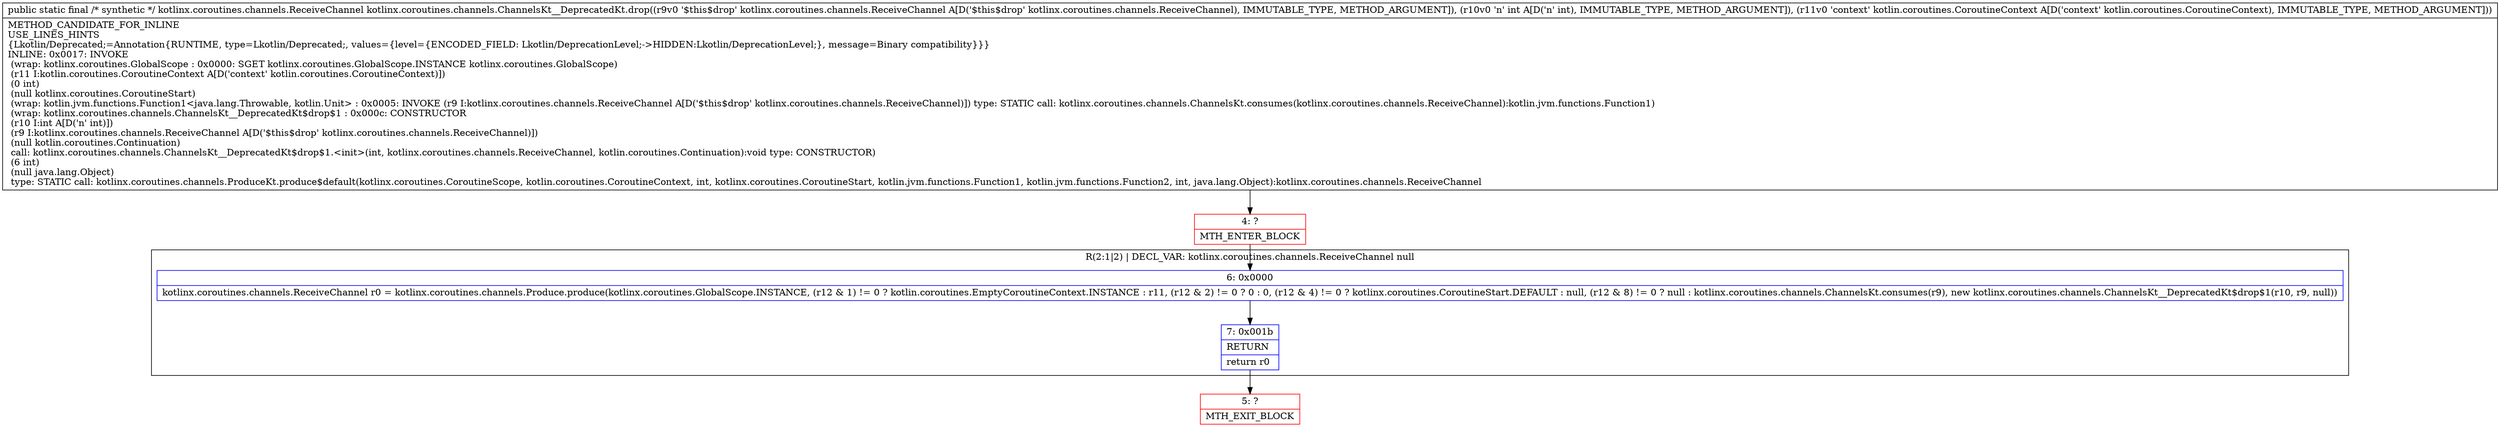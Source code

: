 digraph "CFG forkotlinx.coroutines.channels.ChannelsKt__DeprecatedKt.drop(Lkotlinx\/coroutines\/channels\/ReceiveChannel;ILkotlin\/coroutines\/CoroutineContext;)Lkotlinx\/coroutines\/channels\/ReceiveChannel;" {
subgraph cluster_Region_777839302 {
label = "R(2:1|2) | DECL_VAR: kotlinx.coroutines.channels.ReceiveChannel null\l";
node [shape=record,color=blue];
Node_6 [shape=record,label="{6\:\ 0x0000|kotlinx.coroutines.channels.ReceiveChannel r0 = kotlinx.coroutines.channels.Produce.produce(kotlinx.coroutines.GlobalScope.INSTANCE, (r12 & 1) != 0 ? kotlin.coroutines.EmptyCoroutineContext.INSTANCE : r11, (r12 & 2) != 0 ? 0 : 0, (r12 & 4) != 0 ? kotlinx.coroutines.CoroutineStart.DEFAULT : null, (r12 & 8) != 0 ? null : kotlinx.coroutines.channels.ChannelsKt.consumes(r9), new kotlinx.coroutines.channels.ChannelsKt__DeprecatedKt$drop$1(r10, r9, null))\l}"];
Node_7 [shape=record,label="{7\:\ 0x001b|RETURN\l|return r0\l}"];
}
Node_4 [shape=record,color=red,label="{4\:\ ?|MTH_ENTER_BLOCK\l}"];
Node_5 [shape=record,color=red,label="{5\:\ ?|MTH_EXIT_BLOCK\l}"];
MethodNode[shape=record,label="{public static final \/* synthetic *\/ kotlinx.coroutines.channels.ReceiveChannel kotlinx.coroutines.channels.ChannelsKt__DeprecatedKt.drop((r9v0 '$this$drop' kotlinx.coroutines.channels.ReceiveChannel A[D('$this$drop' kotlinx.coroutines.channels.ReceiveChannel), IMMUTABLE_TYPE, METHOD_ARGUMENT]), (r10v0 'n' int A[D('n' int), IMMUTABLE_TYPE, METHOD_ARGUMENT]), (r11v0 'context' kotlin.coroutines.CoroutineContext A[D('context' kotlin.coroutines.CoroutineContext), IMMUTABLE_TYPE, METHOD_ARGUMENT]))  | METHOD_CANDIDATE_FOR_INLINE\lUSE_LINES_HINTS\l\{Lkotlin\/Deprecated;=Annotation\{RUNTIME, type=Lkotlin\/Deprecated;, values=\{level=\{ENCODED_FIELD: Lkotlin\/DeprecationLevel;\-\>HIDDEN:Lkotlin\/DeprecationLevel;\}, message=Binary compatibility\}\}\}\lINLINE: 0x0017: INVOKE  \l  (wrap: kotlinx.coroutines.GlobalScope : 0x0000: SGET   kotlinx.coroutines.GlobalScope.INSTANCE kotlinx.coroutines.GlobalScope)\l  (r11 I:kotlin.coroutines.CoroutineContext A[D('context' kotlin.coroutines.CoroutineContext)])\l  (0 int)\l  (null kotlinx.coroutines.CoroutineStart)\l  (wrap: kotlin.jvm.functions.Function1\<java.lang.Throwable, kotlin.Unit\> : 0x0005: INVOKE  (r9 I:kotlinx.coroutines.channels.ReceiveChannel A[D('$this$drop' kotlinx.coroutines.channels.ReceiveChannel)]) type: STATIC call: kotlinx.coroutines.channels.ChannelsKt.consumes(kotlinx.coroutines.channels.ReceiveChannel):kotlin.jvm.functions.Function1)\l  (wrap: kotlinx.coroutines.channels.ChannelsKt__DeprecatedKt$drop$1 : 0x000c: CONSTRUCTOR  \l  (r10 I:int A[D('n' int)])\l  (r9 I:kotlinx.coroutines.channels.ReceiveChannel A[D('$this$drop' kotlinx.coroutines.channels.ReceiveChannel)])\l  (null kotlin.coroutines.Continuation)\l call: kotlinx.coroutines.channels.ChannelsKt__DeprecatedKt$drop$1.\<init\>(int, kotlinx.coroutines.channels.ReceiveChannel, kotlin.coroutines.Continuation):void type: CONSTRUCTOR)\l  (6 int)\l  (null java.lang.Object)\l type: STATIC call: kotlinx.coroutines.channels.ProduceKt.produce$default(kotlinx.coroutines.CoroutineScope, kotlin.coroutines.CoroutineContext, int, kotlinx.coroutines.CoroutineStart, kotlin.jvm.functions.Function1, kotlin.jvm.functions.Function2, int, java.lang.Object):kotlinx.coroutines.channels.ReceiveChannel\l}"];
MethodNode -> Node_4;Node_6 -> Node_7;
Node_7 -> Node_5;
Node_4 -> Node_6;
}

